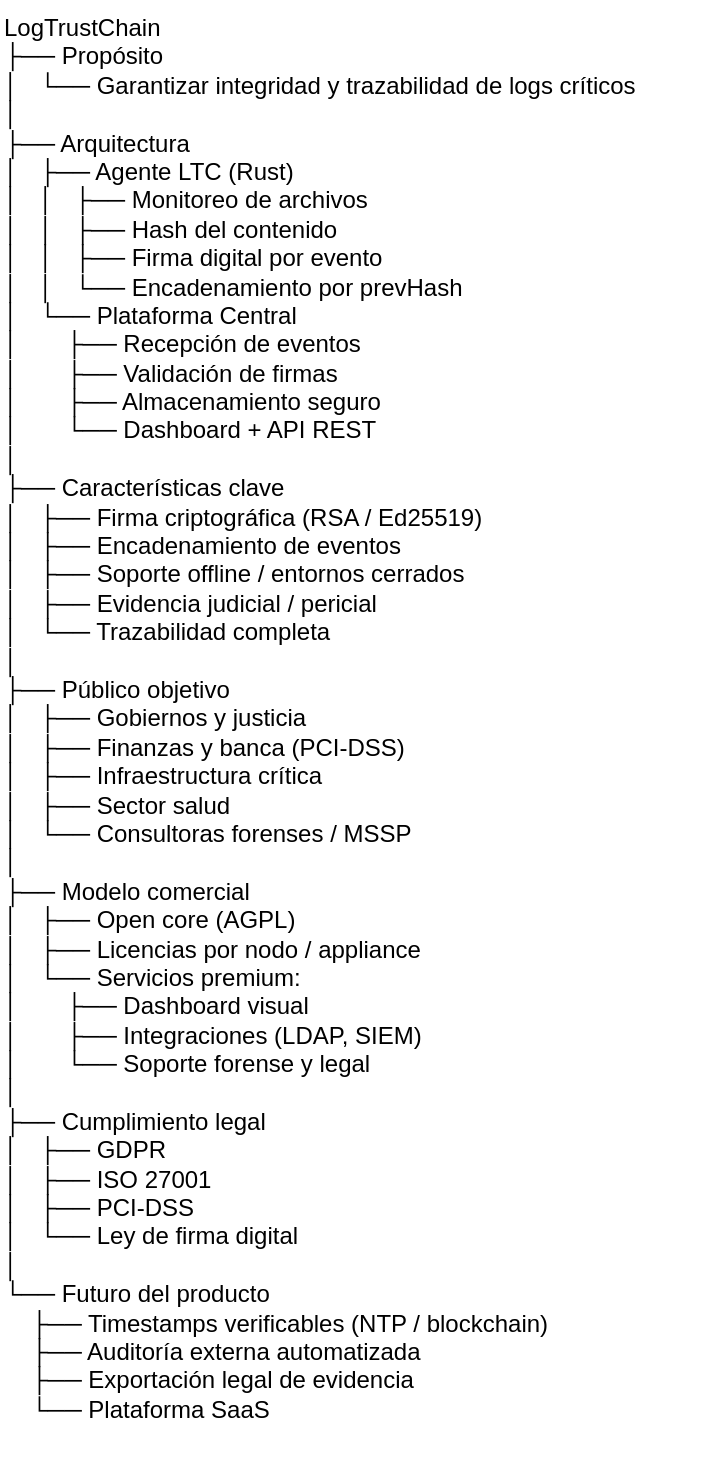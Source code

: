 <mxfile version="26.2.14">
  <diagram name="Página-1" id="gECjpRwm0TK3xnxmSCfN">
    <mxGraphModel dx="1378" dy="759" grid="1" gridSize="10" guides="1" tooltips="1" connect="1" arrows="1" fold="1" page="1" pageScale="1" pageWidth="827" pageHeight="1169" math="0" shadow="0">
      <root>
        <mxCell id="0" />
        <mxCell id="1" parent="0" />
        <mxCell id="FrfUZOvHRwgXqV2wJ_4j-1" value="LogTrustChain&#xa;├── Propósito&#xa;│   └── Garantizar integridad y trazabilidad de logs críticos&#xa;│&#xa;├── Arquitectura&#xa;│   ├── Agente LTC (Rust)&#xa;│   │   ├── Monitoreo de archivos&#xa;│   │   ├── Hash del contenido&#xa;│   │   ├── Firma digital por evento&#xa;│   │   └── Encadenamiento por prevHash&#xa;│   └── Plataforma Central&#xa;│       ├── Recepción de eventos&#xa;│       ├── Validación de firmas&#xa;│       ├── Almacenamiento seguro&#xa;│       └── Dashboard + API REST&#xa;│&#xa;├── Características clave&#xa;│   ├── Firma criptográfica (RSA / Ed25519)&#xa;│   ├── Encadenamiento de eventos&#xa;│   ├── Soporte offline / entornos cerrados&#xa;│   ├── Evidencia judicial / pericial&#xa;│   └── Trazabilidad completa&#xa;│&#xa;├── Público objetivo&#xa;│   ├── Gobiernos y justicia&#xa;│   ├── Finanzas y banca (PCI-DSS)&#xa;│   ├── Infraestructura crítica&#xa;│   ├── Sector salud&#xa;│   └── Consultoras forenses / MSSP&#xa;│&#xa;├── Modelo comercial&#xa;│   ├── Open core (AGPL)&#xa;│   ├── Licencias por nodo / appliance&#xa;│   └── Servicios premium:&#xa;│       ├── Dashboard visual&#xa;│       ├── Integraciones (LDAP, SIEM)&#xa;│       └── Soporte forense y legal&#xa;│&#xa;├── Cumplimiento legal&#xa;│   ├── GDPR&#xa;│   ├── ISO 27001&#xa;│   ├── PCI-DSS&#xa;│   └── Ley de firma digital&#xa;│&#xa;└── Futuro del producto&#xa;    ├── Timestamps verificables (NTP / blockchain)&#xa;    ├── Auditoría externa automatizada&#xa;    ├── Exportación legal de evidencia&#xa;    └── Plataforma SaaS" style="text;whiteSpace=wrap;" vertex="1" parent="1">
          <mxGeometry x="50" y="110" width="350" height="730" as="geometry" />
        </mxCell>
      </root>
    </mxGraphModel>
  </diagram>
</mxfile>
